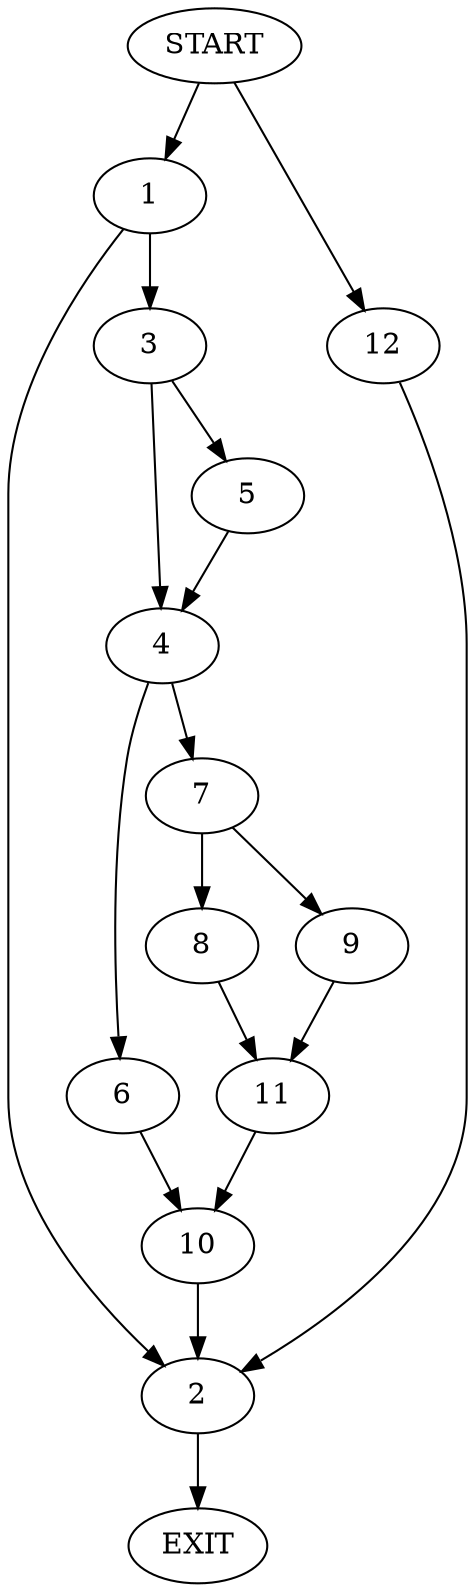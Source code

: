 digraph {
0 [label="START"]
13 [label="EXIT"]
0 -> 1
1 -> 2
1 -> 3
2 -> 13
3 -> 4
3 -> 5
4 -> 6
4 -> 7
5 -> 4
7 -> 8
7 -> 9
6 -> 10
9 -> 11
8 -> 11
11 -> 10
10 -> 2
0 -> 12
12 -> 2
}
